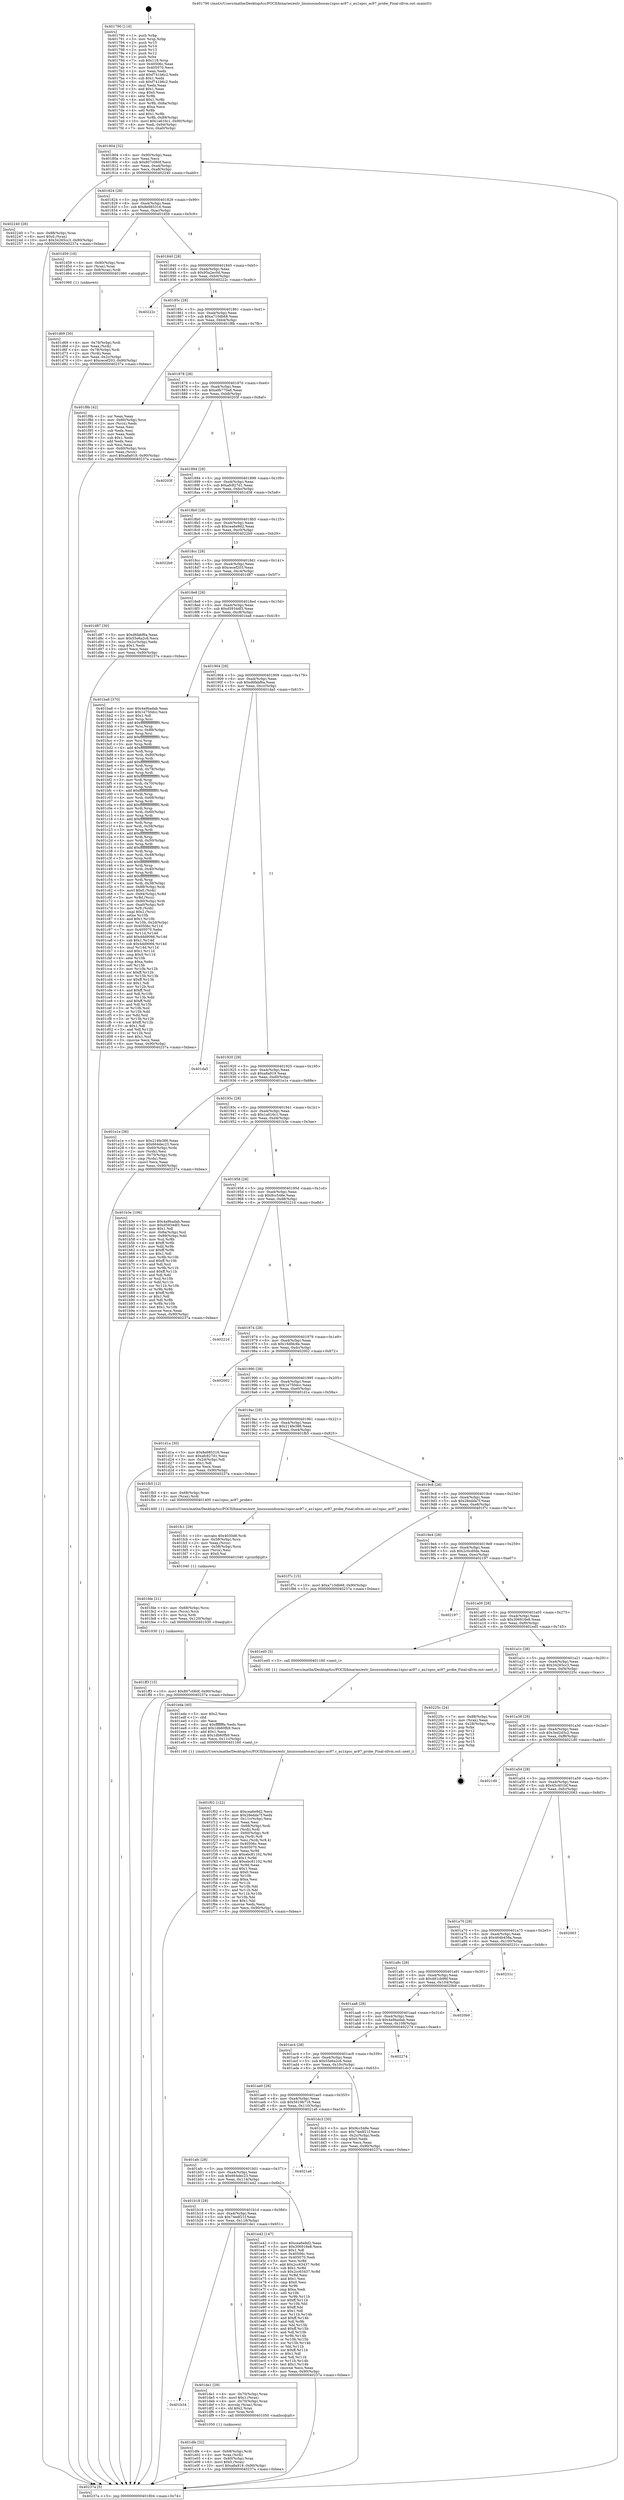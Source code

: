 digraph "0x401790" {
  label = "0x401790 (/mnt/c/Users/mathe/Desktop/tcc/POCII/binaries/extr_linuxsoundsocau1xpsc-ac97.c_au1xpsc_ac97_probe_Final-ollvm.out::main(0))"
  labelloc = "t"
  node[shape=record]

  Entry [label="",width=0.3,height=0.3,shape=circle,fillcolor=black,style=filled]
  "0x401804" [label="{
     0x401804 [32]\l
     | [instrs]\l
     &nbsp;&nbsp;0x401804 \<+6\>: mov -0x90(%rbp),%eax\l
     &nbsp;&nbsp;0x40180a \<+2\>: mov %eax,%ecx\l
     &nbsp;&nbsp;0x40180c \<+6\>: sub $0x807c060f,%ecx\l
     &nbsp;&nbsp;0x401812 \<+6\>: mov %eax,-0xa4(%rbp)\l
     &nbsp;&nbsp;0x401818 \<+6\>: mov %ecx,-0xa8(%rbp)\l
     &nbsp;&nbsp;0x40181e \<+6\>: je 0000000000402240 \<main+0xab0\>\l
  }"]
  "0x402240" [label="{
     0x402240 [28]\l
     | [instrs]\l
     &nbsp;&nbsp;0x402240 \<+7\>: mov -0x88(%rbp),%rax\l
     &nbsp;&nbsp;0x402247 \<+6\>: movl $0x0,(%rax)\l
     &nbsp;&nbsp;0x40224d \<+10\>: movl $0x34265cc3,-0x90(%rbp)\l
     &nbsp;&nbsp;0x402257 \<+5\>: jmp 000000000040237a \<main+0xbea\>\l
  }"]
  "0x401824" [label="{
     0x401824 [28]\l
     | [instrs]\l
     &nbsp;&nbsp;0x401824 \<+5\>: jmp 0000000000401829 \<main+0x99\>\l
     &nbsp;&nbsp;0x401829 \<+6\>: mov -0xa4(%rbp),%eax\l
     &nbsp;&nbsp;0x40182f \<+5\>: sub $0x8e985316,%eax\l
     &nbsp;&nbsp;0x401834 \<+6\>: mov %eax,-0xac(%rbp)\l
     &nbsp;&nbsp;0x40183a \<+6\>: je 0000000000401d59 \<main+0x5c9\>\l
  }"]
  Exit [label="",width=0.3,height=0.3,shape=circle,fillcolor=black,style=filled,peripheries=2]
  "0x401d59" [label="{
     0x401d59 [16]\l
     | [instrs]\l
     &nbsp;&nbsp;0x401d59 \<+4\>: mov -0x80(%rbp),%rax\l
     &nbsp;&nbsp;0x401d5d \<+3\>: mov (%rax),%rax\l
     &nbsp;&nbsp;0x401d60 \<+4\>: mov 0x8(%rax),%rdi\l
     &nbsp;&nbsp;0x401d64 \<+5\>: call 0000000000401060 \<atoi@plt\>\l
     | [calls]\l
     &nbsp;&nbsp;0x401060 \{1\} (unknown)\l
  }"]
  "0x401840" [label="{
     0x401840 [28]\l
     | [instrs]\l
     &nbsp;&nbsp;0x401840 \<+5\>: jmp 0000000000401845 \<main+0xb5\>\l
     &nbsp;&nbsp;0x401845 \<+6\>: mov -0xa4(%rbp),%eax\l
     &nbsp;&nbsp;0x40184b \<+5\>: sub $0x95a2ec0d,%eax\l
     &nbsp;&nbsp;0x401850 \<+6\>: mov %eax,-0xb0(%rbp)\l
     &nbsp;&nbsp;0x401856 \<+6\>: je 000000000040222c \<main+0xa9c\>\l
  }"]
  "0x401ff3" [label="{
     0x401ff3 [15]\l
     | [instrs]\l
     &nbsp;&nbsp;0x401ff3 \<+10\>: movl $0x807c060f,-0x90(%rbp)\l
     &nbsp;&nbsp;0x401ffd \<+5\>: jmp 000000000040237a \<main+0xbea\>\l
  }"]
  "0x40222c" [label="{
     0x40222c\l
  }", style=dashed]
  "0x40185c" [label="{
     0x40185c [28]\l
     | [instrs]\l
     &nbsp;&nbsp;0x40185c \<+5\>: jmp 0000000000401861 \<main+0xd1\>\l
     &nbsp;&nbsp;0x401861 \<+6\>: mov -0xa4(%rbp),%eax\l
     &nbsp;&nbsp;0x401867 \<+5\>: sub $0xa710db68,%eax\l
     &nbsp;&nbsp;0x40186c \<+6\>: mov %eax,-0xb4(%rbp)\l
     &nbsp;&nbsp;0x401872 \<+6\>: je 0000000000401f8b \<main+0x7fb\>\l
  }"]
  "0x401fde" [label="{
     0x401fde [21]\l
     | [instrs]\l
     &nbsp;&nbsp;0x401fde \<+4\>: mov -0x68(%rbp),%rcx\l
     &nbsp;&nbsp;0x401fe2 \<+3\>: mov (%rcx),%rcx\l
     &nbsp;&nbsp;0x401fe5 \<+3\>: mov %rcx,%rdi\l
     &nbsp;&nbsp;0x401fe8 \<+6\>: mov %eax,-0x120(%rbp)\l
     &nbsp;&nbsp;0x401fee \<+5\>: call 0000000000401030 \<free@plt\>\l
     | [calls]\l
     &nbsp;&nbsp;0x401030 \{1\} (unknown)\l
  }"]
  "0x401f8b" [label="{
     0x401f8b [42]\l
     | [instrs]\l
     &nbsp;&nbsp;0x401f8b \<+2\>: xor %eax,%eax\l
     &nbsp;&nbsp;0x401f8d \<+4\>: mov -0x60(%rbp),%rcx\l
     &nbsp;&nbsp;0x401f91 \<+2\>: mov (%rcx),%edx\l
     &nbsp;&nbsp;0x401f93 \<+2\>: mov %eax,%esi\l
     &nbsp;&nbsp;0x401f95 \<+2\>: sub %edx,%esi\l
     &nbsp;&nbsp;0x401f97 \<+2\>: mov %eax,%edx\l
     &nbsp;&nbsp;0x401f99 \<+3\>: sub $0x1,%edx\l
     &nbsp;&nbsp;0x401f9c \<+2\>: add %edx,%esi\l
     &nbsp;&nbsp;0x401f9e \<+2\>: sub %esi,%eax\l
     &nbsp;&nbsp;0x401fa0 \<+4\>: mov -0x60(%rbp),%rcx\l
     &nbsp;&nbsp;0x401fa4 \<+2\>: mov %eax,(%rcx)\l
     &nbsp;&nbsp;0x401fa6 \<+10\>: movl $0xa8a919,-0x90(%rbp)\l
     &nbsp;&nbsp;0x401fb0 \<+5\>: jmp 000000000040237a \<main+0xbea\>\l
  }"]
  "0x401878" [label="{
     0x401878 [28]\l
     | [instrs]\l
     &nbsp;&nbsp;0x401878 \<+5\>: jmp 000000000040187d \<main+0xed\>\l
     &nbsp;&nbsp;0x40187d \<+6\>: mov -0xa4(%rbp),%eax\l
     &nbsp;&nbsp;0x401883 \<+5\>: sub $0xa9b770a6,%eax\l
     &nbsp;&nbsp;0x401888 \<+6\>: mov %eax,-0xb8(%rbp)\l
     &nbsp;&nbsp;0x40188e \<+6\>: je 000000000040203f \<main+0x8af\>\l
  }"]
  "0x401fc1" [label="{
     0x401fc1 [29]\l
     | [instrs]\l
     &nbsp;&nbsp;0x401fc1 \<+10\>: movabs $0x4030d6,%rdi\l
     &nbsp;&nbsp;0x401fcb \<+4\>: mov -0x58(%rbp),%rcx\l
     &nbsp;&nbsp;0x401fcf \<+2\>: mov %eax,(%rcx)\l
     &nbsp;&nbsp;0x401fd1 \<+4\>: mov -0x58(%rbp),%rcx\l
     &nbsp;&nbsp;0x401fd5 \<+2\>: mov (%rcx),%esi\l
     &nbsp;&nbsp;0x401fd7 \<+2\>: mov $0x0,%al\l
     &nbsp;&nbsp;0x401fd9 \<+5\>: call 0000000000401040 \<printf@plt\>\l
     | [calls]\l
     &nbsp;&nbsp;0x401040 \{1\} (unknown)\l
  }"]
  "0x40203f" [label="{
     0x40203f\l
  }", style=dashed]
  "0x401894" [label="{
     0x401894 [28]\l
     | [instrs]\l
     &nbsp;&nbsp;0x401894 \<+5\>: jmp 0000000000401899 \<main+0x109\>\l
     &nbsp;&nbsp;0x401899 \<+6\>: mov -0xa4(%rbp),%eax\l
     &nbsp;&nbsp;0x40189f \<+5\>: sub $0xafc827d1,%eax\l
     &nbsp;&nbsp;0x4018a4 \<+6\>: mov %eax,-0xbc(%rbp)\l
     &nbsp;&nbsp;0x4018aa \<+6\>: je 0000000000401d38 \<main+0x5a8\>\l
  }"]
  "0x401f02" [label="{
     0x401f02 [122]\l
     | [instrs]\l
     &nbsp;&nbsp;0x401f02 \<+5\>: mov $0xcea6e9d2,%ecx\l
     &nbsp;&nbsp;0x401f07 \<+5\>: mov $0x28edda7f,%edx\l
     &nbsp;&nbsp;0x401f0c \<+6\>: mov -0x11c(%rbp),%esi\l
     &nbsp;&nbsp;0x401f12 \<+3\>: imul %eax,%esi\l
     &nbsp;&nbsp;0x401f15 \<+4\>: mov -0x68(%rbp),%rdi\l
     &nbsp;&nbsp;0x401f19 \<+3\>: mov (%rdi),%rdi\l
     &nbsp;&nbsp;0x401f1c \<+4\>: mov -0x60(%rbp),%r8\l
     &nbsp;&nbsp;0x401f20 \<+3\>: movslq (%r8),%r8\l
     &nbsp;&nbsp;0x401f23 \<+4\>: mov %esi,(%rdi,%r8,4)\l
     &nbsp;&nbsp;0x401f27 \<+7\>: mov 0x40506c,%eax\l
     &nbsp;&nbsp;0x401f2e \<+7\>: mov 0x405070,%esi\l
     &nbsp;&nbsp;0x401f35 \<+3\>: mov %eax,%r9d\l
     &nbsp;&nbsp;0x401f38 \<+7\>: sub $0xebc81102,%r9d\l
     &nbsp;&nbsp;0x401f3f \<+4\>: sub $0x1,%r9d\l
     &nbsp;&nbsp;0x401f43 \<+7\>: add $0xebc81102,%r9d\l
     &nbsp;&nbsp;0x401f4a \<+4\>: imul %r9d,%eax\l
     &nbsp;&nbsp;0x401f4e \<+3\>: and $0x1,%eax\l
     &nbsp;&nbsp;0x401f51 \<+3\>: cmp $0x0,%eax\l
     &nbsp;&nbsp;0x401f54 \<+4\>: sete %r10b\l
     &nbsp;&nbsp;0x401f58 \<+3\>: cmp $0xa,%esi\l
     &nbsp;&nbsp;0x401f5b \<+4\>: setl %r11b\l
     &nbsp;&nbsp;0x401f5f \<+3\>: mov %r10b,%bl\l
     &nbsp;&nbsp;0x401f62 \<+3\>: and %r11b,%bl\l
     &nbsp;&nbsp;0x401f65 \<+3\>: xor %r11b,%r10b\l
     &nbsp;&nbsp;0x401f68 \<+3\>: or %r10b,%bl\l
     &nbsp;&nbsp;0x401f6b \<+3\>: test $0x1,%bl\l
     &nbsp;&nbsp;0x401f6e \<+3\>: cmovne %edx,%ecx\l
     &nbsp;&nbsp;0x401f71 \<+6\>: mov %ecx,-0x90(%rbp)\l
     &nbsp;&nbsp;0x401f77 \<+5\>: jmp 000000000040237a \<main+0xbea\>\l
  }"]
  "0x401d38" [label="{
     0x401d38\l
  }", style=dashed]
  "0x4018b0" [label="{
     0x4018b0 [28]\l
     | [instrs]\l
     &nbsp;&nbsp;0x4018b0 \<+5\>: jmp 00000000004018b5 \<main+0x125\>\l
     &nbsp;&nbsp;0x4018b5 \<+6\>: mov -0xa4(%rbp),%eax\l
     &nbsp;&nbsp;0x4018bb \<+5\>: sub $0xcea6e9d2,%eax\l
     &nbsp;&nbsp;0x4018c0 \<+6\>: mov %eax,-0xc0(%rbp)\l
     &nbsp;&nbsp;0x4018c6 \<+6\>: je 00000000004022b9 \<main+0xb29\>\l
  }"]
  "0x401eda" [label="{
     0x401eda [40]\l
     | [instrs]\l
     &nbsp;&nbsp;0x401eda \<+5\>: mov $0x2,%ecx\l
     &nbsp;&nbsp;0x401edf \<+1\>: cltd\l
     &nbsp;&nbsp;0x401ee0 \<+2\>: idiv %ecx\l
     &nbsp;&nbsp;0x401ee2 \<+6\>: imul $0xfffffffe,%edx,%ecx\l
     &nbsp;&nbsp;0x401ee8 \<+6\>: add $0x1db60fb9,%ecx\l
     &nbsp;&nbsp;0x401eee \<+3\>: add $0x1,%ecx\l
     &nbsp;&nbsp;0x401ef1 \<+6\>: sub $0x1db60fb9,%ecx\l
     &nbsp;&nbsp;0x401ef7 \<+6\>: mov %ecx,-0x11c(%rbp)\l
     &nbsp;&nbsp;0x401efd \<+5\>: call 0000000000401160 \<next_i\>\l
     | [calls]\l
     &nbsp;&nbsp;0x401160 \{1\} (/mnt/c/Users/mathe/Desktop/tcc/POCII/binaries/extr_linuxsoundsocau1xpsc-ac97.c_au1xpsc_ac97_probe_Final-ollvm.out::next_i)\l
  }"]
  "0x4022b9" [label="{
     0x4022b9\l
  }", style=dashed]
  "0x4018cc" [label="{
     0x4018cc [28]\l
     | [instrs]\l
     &nbsp;&nbsp;0x4018cc \<+5\>: jmp 00000000004018d1 \<main+0x141\>\l
     &nbsp;&nbsp;0x4018d1 \<+6\>: mov -0xa4(%rbp),%eax\l
     &nbsp;&nbsp;0x4018d7 \<+5\>: sub $0xcecef203,%eax\l
     &nbsp;&nbsp;0x4018dc \<+6\>: mov %eax,-0xc4(%rbp)\l
     &nbsp;&nbsp;0x4018e2 \<+6\>: je 0000000000401d87 \<main+0x5f7\>\l
  }"]
  "0x401dfe" [label="{
     0x401dfe [32]\l
     | [instrs]\l
     &nbsp;&nbsp;0x401dfe \<+4\>: mov -0x68(%rbp),%rdi\l
     &nbsp;&nbsp;0x401e02 \<+3\>: mov %rax,(%rdi)\l
     &nbsp;&nbsp;0x401e05 \<+4\>: mov -0x60(%rbp),%rax\l
     &nbsp;&nbsp;0x401e09 \<+6\>: movl $0x0,(%rax)\l
     &nbsp;&nbsp;0x401e0f \<+10\>: movl $0xa8a919,-0x90(%rbp)\l
     &nbsp;&nbsp;0x401e19 \<+5\>: jmp 000000000040237a \<main+0xbea\>\l
  }"]
  "0x401d87" [label="{
     0x401d87 [30]\l
     | [instrs]\l
     &nbsp;&nbsp;0x401d87 \<+5\>: mov $0xd6fabf6a,%eax\l
     &nbsp;&nbsp;0x401d8c \<+5\>: mov $0x55e6a2c6,%ecx\l
     &nbsp;&nbsp;0x401d91 \<+3\>: mov -0x2c(%rbp),%edx\l
     &nbsp;&nbsp;0x401d94 \<+3\>: cmp $0x1,%edx\l
     &nbsp;&nbsp;0x401d97 \<+3\>: cmovl %ecx,%eax\l
     &nbsp;&nbsp;0x401d9a \<+6\>: mov %eax,-0x90(%rbp)\l
     &nbsp;&nbsp;0x401da0 \<+5\>: jmp 000000000040237a \<main+0xbea\>\l
  }"]
  "0x4018e8" [label="{
     0x4018e8 [28]\l
     | [instrs]\l
     &nbsp;&nbsp;0x4018e8 \<+5\>: jmp 00000000004018ed \<main+0x15d\>\l
     &nbsp;&nbsp;0x4018ed \<+6\>: mov -0xa4(%rbp),%eax\l
     &nbsp;&nbsp;0x4018f3 \<+5\>: sub $0xd5934df3,%eax\l
     &nbsp;&nbsp;0x4018f8 \<+6\>: mov %eax,-0xc8(%rbp)\l
     &nbsp;&nbsp;0x4018fe \<+6\>: je 0000000000401ba8 \<main+0x418\>\l
  }"]
  "0x401b34" [label="{
     0x401b34\l
  }", style=dashed]
  "0x401ba8" [label="{
     0x401ba8 [370]\l
     | [instrs]\l
     &nbsp;&nbsp;0x401ba8 \<+5\>: mov $0x4a9badab,%eax\l
     &nbsp;&nbsp;0x401bad \<+5\>: mov $0x1e750dcc,%ecx\l
     &nbsp;&nbsp;0x401bb2 \<+2\>: mov $0x1,%dl\l
     &nbsp;&nbsp;0x401bb4 \<+3\>: mov %rsp,%rsi\l
     &nbsp;&nbsp;0x401bb7 \<+4\>: add $0xfffffffffffffff0,%rsi\l
     &nbsp;&nbsp;0x401bbb \<+3\>: mov %rsi,%rsp\l
     &nbsp;&nbsp;0x401bbe \<+7\>: mov %rsi,-0x88(%rbp)\l
     &nbsp;&nbsp;0x401bc5 \<+3\>: mov %rsp,%rsi\l
     &nbsp;&nbsp;0x401bc8 \<+4\>: add $0xfffffffffffffff0,%rsi\l
     &nbsp;&nbsp;0x401bcc \<+3\>: mov %rsi,%rsp\l
     &nbsp;&nbsp;0x401bcf \<+3\>: mov %rsp,%rdi\l
     &nbsp;&nbsp;0x401bd2 \<+4\>: add $0xfffffffffffffff0,%rdi\l
     &nbsp;&nbsp;0x401bd6 \<+3\>: mov %rdi,%rsp\l
     &nbsp;&nbsp;0x401bd9 \<+4\>: mov %rdi,-0x80(%rbp)\l
     &nbsp;&nbsp;0x401bdd \<+3\>: mov %rsp,%rdi\l
     &nbsp;&nbsp;0x401be0 \<+4\>: add $0xfffffffffffffff0,%rdi\l
     &nbsp;&nbsp;0x401be4 \<+3\>: mov %rdi,%rsp\l
     &nbsp;&nbsp;0x401be7 \<+4\>: mov %rdi,-0x78(%rbp)\l
     &nbsp;&nbsp;0x401beb \<+3\>: mov %rsp,%rdi\l
     &nbsp;&nbsp;0x401bee \<+4\>: add $0xfffffffffffffff0,%rdi\l
     &nbsp;&nbsp;0x401bf2 \<+3\>: mov %rdi,%rsp\l
     &nbsp;&nbsp;0x401bf5 \<+4\>: mov %rdi,-0x70(%rbp)\l
     &nbsp;&nbsp;0x401bf9 \<+3\>: mov %rsp,%rdi\l
     &nbsp;&nbsp;0x401bfc \<+4\>: add $0xfffffffffffffff0,%rdi\l
     &nbsp;&nbsp;0x401c00 \<+3\>: mov %rdi,%rsp\l
     &nbsp;&nbsp;0x401c03 \<+4\>: mov %rdi,-0x68(%rbp)\l
     &nbsp;&nbsp;0x401c07 \<+3\>: mov %rsp,%rdi\l
     &nbsp;&nbsp;0x401c0a \<+4\>: add $0xfffffffffffffff0,%rdi\l
     &nbsp;&nbsp;0x401c0e \<+3\>: mov %rdi,%rsp\l
     &nbsp;&nbsp;0x401c11 \<+4\>: mov %rdi,-0x60(%rbp)\l
     &nbsp;&nbsp;0x401c15 \<+3\>: mov %rsp,%rdi\l
     &nbsp;&nbsp;0x401c18 \<+4\>: add $0xfffffffffffffff0,%rdi\l
     &nbsp;&nbsp;0x401c1c \<+3\>: mov %rdi,%rsp\l
     &nbsp;&nbsp;0x401c1f \<+4\>: mov %rdi,-0x58(%rbp)\l
     &nbsp;&nbsp;0x401c23 \<+3\>: mov %rsp,%rdi\l
     &nbsp;&nbsp;0x401c26 \<+4\>: add $0xfffffffffffffff0,%rdi\l
     &nbsp;&nbsp;0x401c2a \<+3\>: mov %rdi,%rsp\l
     &nbsp;&nbsp;0x401c2d \<+4\>: mov %rdi,-0x50(%rbp)\l
     &nbsp;&nbsp;0x401c31 \<+3\>: mov %rsp,%rdi\l
     &nbsp;&nbsp;0x401c34 \<+4\>: add $0xfffffffffffffff0,%rdi\l
     &nbsp;&nbsp;0x401c38 \<+3\>: mov %rdi,%rsp\l
     &nbsp;&nbsp;0x401c3b \<+4\>: mov %rdi,-0x48(%rbp)\l
     &nbsp;&nbsp;0x401c3f \<+3\>: mov %rsp,%rdi\l
     &nbsp;&nbsp;0x401c42 \<+4\>: add $0xfffffffffffffff0,%rdi\l
     &nbsp;&nbsp;0x401c46 \<+3\>: mov %rdi,%rsp\l
     &nbsp;&nbsp;0x401c49 \<+4\>: mov %rdi,-0x40(%rbp)\l
     &nbsp;&nbsp;0x401c4d \<+3\>: mov %rsp,%rdi\l
     &nbsp;&nbsp;0x401c50 \<+4\>: add $0xfffffffffffffff0,%rdi\l
     &nbsp;&nbsp;0x401c54 \<+3\>: mov %rdi,%rsp\l
     &nbsp;&nbsp;0x401c57 \<+4\>: mov %rdi,-0x38(%rbp)\l
     &nbsp;&nbsp;0x401c5b \<+7\>: mov -0x88(%rbp),%rdi\l
     &nbsp;&nbsp;0x401c62 \<+6\>: movl $0x0,(%rdi)\l
     &nbsp;&nbsp;0x401c68 \<+7\>: mov -0x94(%rbp),%r8d\l
     &nbsp;&nbsp;0x401c6f \<+3\>: mov %r8d,(%rsi)\l
     &nbsp;&nbsp;0x401c72 \<+4\>: mov -0x80(%rbp),%rdi\l
     &nbsp;&nbsp;0x401c76 \<+7\>: mov -0xa0(%rbp),%r9\l
     &nbsp;&nbsp;0x401c7d \<+3\>: mov %r9,(%rdi)\l
     &nbsp;&nbsp;0x401c80 \<+3\>: cmpl $0x2,(%rsi)\l
     &nbsp;&nbsp;0x401c83 \<+4\>: setne %r10b\l
     &nbsp;&nbsp;0x401c87 \<+4\>: and $0x1,%r10b\l
     &nbsp;&nbsp;0x401c8b \<+4\>: mov %r10b,-0x2d(%rbp)\l
     &nbsp;&nbsp;0x401c8f \<+8\>: mov 0x40506c,%r11d\l
     &nbsp;&nbsp;0x401c97 \<+7\>: mov 0x405070,%ebx\l
     &nbsp;&nbsp;0x401c9e \<+3\>: mov %r11d,%r14d\l
     &nbsp;&nbsp;0x401ca1 \<+7\>: add $0x4dd9066,%r14d\l
     &nbsp;&nbsp;0x401ca8 \<+4\>: sub $0x1,%r14d\l
     &nbsp;&nbsp;0x401cac \<+7\>: sub $0x4dd9066,%r14d\l
     &nbsp;&nbsp;0x401cb3 \<+4\>: imul %r14d,%r11d\l
     &nbsp;&nbsp;0x401cb7 \<+4\>: and $0x1,%r11d\l
     &nbsp;&nbsp;0x401cbb \<+4\>: cmp $0x0,%r11d\l
     &nbsp;&nbsp;0x401cbf \<+4\>: sete %r10b\l
     &nbsp;&nbsp;0x401cc3 \<+3\>: cmp $0xa,%ebx\l
     &nbsp;&nbsp;0x401cc6 \<+4\>: setl %r15b\l
     &nbsp;&nbsp;0x401cca \<+3\>: mov %r10b,%r12b\l
     &nbsp;&nbsp;0x401ccd \<+4\>: xor $0xff,%r12b\l
     &nbsp;&nbsp;0x401cd1 \<+3\>: mov %r15b,%r13b\l
     &nbsp;&nbsp;0x401cd4 \<+4\>: xor $0xff,%r13b\l
     &nbsp;&nbsp;0x401cd8 \<+3\>: xor $0x1,%dl\l
     &nbsp;&nbsp;0x401cdb \<+3\>: mov %r12b,%sil\l
     &nbsp;&nbsp;0x401cde \<+4\>: and $0xff,%sil\l
     &nbsp;&nbsp;0x401ce2 \<+3\>: and %dl,%r10b\l
     &nbsp;&nbsp;0x401ce5 \<+3\>: mov %r13b,%dil\l
     &nbsp;&nbsp;0x401ce8 \<+4\>: and $0xff,%dil\l
     &nbsp;&nbsp;0x401cec \<+3\>: and %dl,%r15b\l
     &nbsp;&nbsp;0x401cef \<+3\>: or %r10b,%sil\l
     &nbsp;&nbsp;0x401cf2 \<+3\>: or %r15b,%dil\l
     &nbsp;&nbsp;0x401cf5 \<+3\>: xor %dil,%sil\l
     &nbsp;&nbsp;0x401cf8 \<+3\>: or %r13b,%r12b\l
     &nbsp;&nbsp;0x401cfb \<+4\>: xor $0xff,%r12b\l
     &nbsp;&nbsp;0x401cff \<+3\>: or $0x1,%dl\l
     &nbsp;&nbsp;0x401d02 \<+3\>: and %dl,%r12b\l
     &nbsp;&nbsp;0x401d05 \<+3\>: or %r12b,%sil\l
     &nbsp;&nbsp;0x401d08 \<+4\>: test $0x1,%sil\l
     &nbsp;&nbsp;0x401d0c \<+3\>: cmovne %ecx,%eax\l
     &nbsp;&nbsp;0x401d0f \<+6\>: mov %eax,-0x90(%rbp)\l
     &nbsp;&nbsp;0x401d15 \<+5\>: jmp 000000000040237a \<main+0xbea\>\l
  }"]
  "0x401904" [label="{
     0x401904 [28]\l
     | [instrs]\l
     &nbsp;&nbsp;0x401904 \<+5\>: jmp 0000000000401909 \<main+0x179\>\l
     &nbsp;&nbsp;0x401909 \<+6\>: mov -0xa4(%rbp),%eax\l
     &nbsp;&nbsp;0x40190f \<+5\>: sub $0xd6fabf6a,%eax\l
     &nbsp;&nbsp;0x401914 \<+6\>: mov %eax,-0xcc(%rbp)\l
     &nbsp;&nbsp;0x40191a \<+6\>: je 0000000000401da5 \<main+0x615\>\l
  }"]
  "0x401de1" [label="{
     0x401de1 [29]\l
     | [instrs]\l
     &nbsp;&nbsp;0x401de1 \<+4\>: mov -0x70(%rbp),%rax\l
     &nbsp;&nbsp;0x401de5 \<+6\>: movl $0x1,(%rax)\l
     &nbsp;&nbsp;0x401deb \<+4\>: mov -0x70(%rbp),%rax\l
     &nbsp;&nbsp;0x401def \<+3\>: movslq (%rax),%rax\l
     &nbsp;&nbsp;0x401df2 \<+4\>: shl $0x2,%rax\l
     &nbsp;&nbsp;0x401df6 \<+3\>: mov %rax,%rdi\l
     &nbsp;&nbsp;0x401df9 \<+5\>: call 0000000000401050 \<malloc@plt\>\l
     | [calls]\l
     &nbsp;&nbsp;0x401050 \{1\} (unknown)\l
  }"]
  "0x401da5" [label="{
     0x401da5\l
  }", style=dashed]
  "0x401920" [label="{
     0x401920 [28]\l
     | [instrs]\l
     &nbsp;&nbsp;0x401920 \<+5\>: jmp 0000000000401925 \<main+0x195\>\l
     &nbsp;&nbsp;0x401925 \<+6\>: mov -0xa4(%rbp),%eax\l
     &nbsp;&nbsp;0x40192b \<+5\>: sub $0xa8a919,%eax\l
     &nbsp;&nbsp;0x401930 \<+6\>: mov %eax,-0xd0(%rbp)\l
     &nbsp;&nbsp;0x401936 \<+6\>: je 0000000000401e1e \<main+0x68e\>\l
  }"]
  "0x401b18" [label="{
     0x401b18 [28]\l
     | [instrs]\l
     &nbsp;&nbsp;0x401b18 \<+5\>: jmp 0000000000401b1d \<main+0x38d\>\l
     &nbsp;&nbsp;0x401b1d \<+6\>: mov -0xa4(%rbp),%eax\l
     &nbsp;&nbsp;0x401b23 \<+5\>: sub $0x74edf21f,%eax\l
     &nbsp;&nbsp;0x401b28 \<+6\>: mov %eax,-0x118(%rbp)\l
     &nbsp;&nbsp;0x401b2e \<+6\>: je 0000000000401de1 \<main+0x651\>\l
  }"]
  "0x401e1e" [label="{
     0x401e1e [36]\l
     | [instrs]\l
     &nbsp;&nbsp;0x401e1e \<+5\>: mov $0x214fe386,%eax\l
     &nbsp;&nbsp;0x401e23 \<+5\>: mov $0x664dec23,%ecx\l
     &nbsp;&nbsp;0x401e28 \<+4\>: mov -0x60(%rbp),%rdx\l
     &nbsp;&nbsp;0x401e2c \<+2\>: mov (%rdx),%esi\l
     &nbsp;&nbsp;0x401e2e \<+4\>: mov -0x70(%rbp),%rdx\l
     &nbsp;&nbsp;0x401e32 \<+2\>: cmp (%rdx),%esi\l
     &nbsp;&nbsp;0x401e34 \<+3\>: cmovl %ecx,%eax\l
     &nbsp;&nbsp;0x401e37 \<+6\>: mov %eax,-0x90(%rbp)\l
     &nbsp;&nbsp;0x401e3d \<+5\>: jmp 000000000040237a \<main+0xbea\>\l
  }"]
  "0x40193c" [label="{
     0x40193c [28]\l
     | [instrs]\l
     &nbsp;&nbsp;0x40193c \<+5\>: jmp 0000000000401941 \<main+0x1b1\>\l
     &nbsp;&nbsp;0x401941 \<+6\>: mov -0xa4(%rbp),%eax\l
     &nbsp;&nbsp;0x401947 \<+5\>: sub $0x1a616c1,%eax\l
     &nbsp;&nbsp;0x40194c \<+6\>: mov %eax,-0xd4(%rbp)\l
     &nbsp;&nbsp;0x401952 \<+6\>: je 0000000000401b3e \<main+0x3ae\>\l
  }"]
  "0x401e42" [label="{
     0x401e42 [147]\l
     | [instrs]\l
     &nbsp;&nbsp;0x401e42 \<+5\>: mov $0xcea6e9d2,%eax\l
     &nbsp;&nbsp;0x401e47 \<+5\>: mov $0x306916e8,%ecx\l
     &nbsp;&nbsp;0x401e4c \<+2\>: mov $0x1,%dl\l
     &nbsp;&nbsp;0x401e4e \<+7\>: mov 0x40506c,%esi\l
     &nbsp;&nbsp;0x401e55 \<+7\>: mov 0x405070,%edi\l
     &nbsp;&nbsp;0x401e5c \<+3\>: mov %esi,%r8d\l
     &nbsp;&nbsp;0x401e5f \<+7\>: add $0x2cc63437,%r8d\l
     &nbsp;&nbsp;0x401e66 \<+4\>: sub $0x1,%r8d\l
     &nbsp;&nbsp;0x401e6a \<+7\>: sub $0x2cc63437,%r8d\l
     &nbsp;&nbsp;0x401e71 \<+4\>: imul %r8d,%esi\l
     &nbsp;&nbsp;0x401e75 \<+3\>: and $0x1,%esi\l
     &nbsp;&nbsp;0x401e78 \<+3\>: cmp $0x0,%esi\l
     &nbsp;&nbsp;0x401e7b \<+4\>: sete %r9b\l
     &nbsp;&nbsp;0x401e7f \<+3\>: cmp $0xa,%edi\l
     &nbsp;&nbsp;0x401e82 \<+4\>: setl %r10b\l
     &nbsp;&nbsp;0x401e86 \<+3\>: mov %r9b,%r11b\l
     &nbsp;&nbsp;0x401e89 \<+4\>: xor $0xff,%r11b\l
     &nbsp;&nbsp;0x401e8d \<+3\>: mov %r10b,%bl\l
     &nbsp;&nbsp;0x401e90 \<+3\>: xor $0xff,%bl\l
     &nbsp;&nbsp;0x401e93 \<+3\>: xor $0x1,%dl\l
     &nbsp;&nbsp;0x401e96 \<+3\>: mov %r11b,%r14b\l
     &nbsp;&nbsp;0x401e99 \<+4\>: and $0xff,%r14b\l
     &nbsp;&nbsp;0x401e9d \<+3\>: and %dl,%r9b\l
     &nbsp;&nbsp;0x401ea0 \<+3\>: mov %bl,%r15b\l
     &nbsp;&nbsp;0x401ea3 \<+4\>: and $0xff,%r15b\l
     &nbsp;&nbsp;0x401ea7 \<+3\>: and %dl,%r10b\l
     &nbsp;&nbsp;0x401eaa \<+3\>: or %r9b,%r14b\l
     &nbsp;&nbsp;0x401ead \<+3\>: or %r10b,%r15b\l
     &nbsp;&nbsp;0x401eb0 \<+3\>: xor %r15b,%r14b\l
     &nbsp;&nbsp;0x401eb3 \<+3\>: or %bl,%r11b\l
     &nbsp;&nbsp;0x401eb6 \<+4\>: xor $0xff,%r11b\l
     &nbsp;&nbsp;0x401eba \<+3\>: or $0x1,%dl\l
     &nbsp;&nbsp;0x401ebd \<+3\>: and %dl,%r11b\l
     &nbsp;&nbsp;0x401ec0 \<+3\>: or %r11b,%r14b\l
     &nbsp;&nbsp;0x401ec3 \<+4\>: test $0x1,%r14b\l
     &nbsp;&nbsp;0x401ec7 \<+3\>: cmovne %ecx,%eax\l
     &nbsp;&nbsp;0x401eca \<+6\>: mov %eax,-0x90(%rbp)\l
     &nbsp;&nbsp;0x401ed0 \<+5\>: jmp 000000000040237a \<main+0xbea\>\l
  }"]
  "0x401b3e" [label="{
     0x401b3e [106]\l
     | [instrs]\l
     &nbsp;&nbsp;0x401b3e \<+5\>: mov $0x4a9badab,%eax\l
     &nbsp;&nbsp;0x401b43 \<+5\>: mov $0xd5934df3,%ecx\l
     &nbsp;&nbsp;0x401b48 \<+2\>: mov $0x1,%dl\l
     &nbsp;&nbsp;0x401b4a \<+7\>: mov -0x8a(%rbp),%sil\l
     &nbsp;&nbsp;0x401b51 \<+7\>: mov -0x89(%rbp),%dil\l
     &nbsp;&nbsp;0x401b58 \<+3\>: mov %sil,%r8b\l
     &nbsp;&nbsp;0x401b5b \<+4\>: xor $0xff,%r8b\l
     &nbsp;&nbsp;0x401b5f \<+3\>: mov %dil,%r9b\l
     &nbsp;&nbsp;0x401b62 \<+4\>: xor $0xff,%r9b\l
     &nbsp;&nbsp;0x401b66 \<+3\>: xor $0x1,%dl\l
     &nbsp;&nbsp;0x401b69 \<+3\>: mov %r8b,%r10b\l
     &nbsp;&nbsp;0x401b6c \<+4\>: and $0xff,%r10b\l
     &nbsp;&nbsp;0x401b70 \<+3\>: and %dl,%sil\l
     &nbsp;&nbsp;0x401b73 \<+3\>: mov %r9b,%r11b\l
     &nbsp;&nbsp;0x401b76 \<+4\>: and $0xff,%r11b\l
     &nbsp;&nbsp;0x401b7a \<+3\>: and %dl,%dil\l
     &nbsp;&nbsp;0x401b7d \<+3\>: or %sil,%r10b\l
     &nbsp;&nbsp;0x401b80 \<+3\>: or %dil,%r11b\l
     &nbsp;&nbsp;0x401b83 \<+3\>: xor %r11b,%r10b\l
     &nbsp;&nbsp;0x401b86 \<+3\>: or %r9b,%r8b\l
     &nbsp;&nbsp;0x401b89 \<+4\>: xor $0xff,%r8b\l
     &nbsp;&nbsp;0x401b8d \<+3\>: or $0x1,%dl\l
     &nbsp;&nbsp;0x401b90 \<+3\>: and %dl,%r8b\l
     &nbsp;&nbsp;0x401b93 \<+3\>: or %r8b,%r10b\l
     &nbsp;&nbsp;0x401b96 \<+4\>: test $0x1,%r10b\l
     &nbsp;&nbsp;0x401b9a \<+3\>: cmovne %ecx,%eax\l
     &nbsp;&nbsp;0x401b9d \<+6\>: mov %eax,-0x90(%rbp)\l
     &nbsp;&nbsp;0x401ba3 \<+5\>: jmp 000000000040237a \<main+0xbea\>\l
  }"]
  "0x401958" [label="{
     0x401958 [28]\l
     | [instrs]\l
     &nbsp;&nbsp;0x401958 \<+5\>: jmp 000000000040195d \<main+0x1cd\>\l
     &nbsp;&nbsp;0x40195d \<+6\>: mov -0xa4(%rbp),%eax\l
     &nbsp;&nbsp;0x401963 \<+5\>: sub $0x9cc548e,%eax\l
     &nbsp;&nbsp;0x401968 \<+6\>: mov %eax,-0xd8(%rbp)\l
     &nbsp;&nbsp;0x40196e \<+6\>: je 000000000040221d \<main+0xa8d\>\l
  }"]
  "0x40237a" [label="{
     0x40237a [5]\l
     | [instrs]\l
     &nbsp;&nbsp;0x40237a \<+5\>: jmp 0000000000401804 \<main+0x74\>\l
  }"]
  "0x401790" [label="{
     0x401790 [116]\l
     | [instrs]\l
     &nbsp;&nbsp;0x401790 \<+1\>: push %rbp\l
     &nbsp;&nbsp;0x401791 \<+3\>: mov %rsp,%rbp\l
     &nbsp;&nbsp;0x401794 \<+2\>: push %r15\l
     &nbsp;&nbsp;0x401796 \<+2\>: push %r14\l
     &nbsp;&nbsp;0x401798 \<+2\>: push %r13\l
     &nbsp;&nbsp;0x40179a \<+2\>: push %r12\l
     &nbsp;&nbsp;0x40179c \<+1\>: push %rbx\l
     &nbsp;&nbsp;0x40179d \<+7\>: sub $0x118,%rsp\l
     &nbsp;&nbsp;0x4017a4 \<+7\>: mov 0x40506c,%eax\l
     &nbsp;&nbsp;0x4017ab \<+7\>: mov 0x405070,%ecx\l
     &nbsp;&nbsp;0x4017b2 \<+2\>: mov %eax,%edx\l
     &nbsp;&nbsp;0x4017b4 \<+6\>: add $0xf741b6c2,%edx\l
     &nbsp;&nbsp;0x4017ba \<+3\>: sub $0x1,%edx\l
     &nbsp;&nbsp;0x4017bd \<+6\>: sub $0xf741b6c2,%edx\l
     &nbsp;&nbsp;0x4017c3 \<+3\>: imul %edx,%eax\l
     &nbsp;&nbsp;0x4017c6 \<+3\>: and $0x1,%eax\l
     &nbsp;&nbsp;0x4017c9 \<+3\>: cmp $0x0,%eax\l
     &nbsp;&nbsp;0x4017cc \<+4\>: sete %r8b\l
     &nbsp;&nbsp;0x4017d0 \<+4\>: and $0x1,%r8b\l
     &nbsp;&nbsp;0x4017d4 \<+7\>: mov %r8b,-0x8a(%rbp)\l
     &nbsp;&nbsp;0x4017db \<+3\>: cmp $0xa,%ecx\l
     &nbsp;&nbsp;0x4017de \<+4\>: setl %r8b\l
     &nbsp;&nbsp;0x4017e2 \<+4\>: and $0x1,%r8b\l
     &nbsp;&nbsp;0x4017e6 \<+7\>: mov %r8b,-0x89(%rbp)\l
     &nbsp;&nbsp;0x4017ed \<+10\>: movl $0x1a616c1,-0x90(%rbp)\l
     &nbsp;&nbsp;0x4017f7 \<+6\>: mov %edi,-0x94(%rbp)\l
     &nbsp;&nbsp;0x4017fd \<+7\>: mov %rsi,-0xa0(%rbp)\l
  }"]
  "0x401afc" [label="{
     0x401afc [28]\l
     | [instrs]\l
     &nbsp;&nbsp;0x401afc \<+5\>: jmp 0000000000401b01 \<main+0x371\>\l
     &nbsp;&nbsp;0x401b01 \<+6\>: mov -0xa4(%rbp),%eax\l
     &nbsp;&nbsp;0x401b07 \<+5\>: sub $0x664dec23,%eax\l
     &nbsp;&nbsp;0x401b0c \<+6\>: mov %eax,-0x114(%rbp)\l
     &nbsp;&nbsp;0x401b12 \<+6\>: je 0000000000401e42 \<main+0x6b2\>\l
  }"]
  "0x4021a6" [label="{
     0x4021a6\l
  }", style=dashed]
  "0x40221d" [label="{
     0x40221d\l
  }", style=dashed]
  "0x401974" [label="{
     0x401974 [28]\l
     | [instrs]\l
     &nbsp;&nbsp;0x401974 \<+5\>: jmp 0000000000401979 \<main+0x1e9\>\l
     &nbsp;&nbsp;0x401979 \<+6\>: mov -0xa4(%rbp),%eax\l
     &nbsp;&nbsp;0x40197f \<+5\>: sub $0x16dfdc6e,%eax\l
     &nbsp;&nbsp;0x401984 \<+6\>: mov %eax,-0xdc(%rbp)\l
     &nbsp;&nbsp;0x40198a \<+6\>: je 0000000000402002 \<main+0x872\>\l
  }"]
  "0x401ae0" [label="{
     0x401ae0 [28]\l
     | [instrs]\l
     &nbsp;&nbsp;0x401ae0 \<+5\>: jmp 0000000000401ae5 \<main+0x355\>\l
     &nbsp;&nbsp;0x401ae5 \<+6\>: mov -0xa4(%rbp),%eax\l
     &nbsp;&nbsp;0x401aeb \<+5\>: sub $0x5619b716,%eax\l
     &nbsp;&nbsp;0x401af0 \<+6\>: mov %eax,-0x110(%rbp)\l
     &nbsp;&nbsp;0x401af6 \<+6\>: je 00000000004021a6 \<main+0xa16\>\l
  }"]
  "0x402002" [label="{
     0x402002\l
  }", style=dashed]
  "0x401990" [label="{
     0x401990 [28]\l
     | [instrs]\l
     &nbsp;&nbsp;0x401990 \<+5\>: jmp 0000000000401995 \<main+0x205\>\l
     &nbsp;&nbsp;0x401995 \<+6\>: mov -0xa4(%rbp),%eax\l
     &nbsp;&nbsp;0x40199b \<+5\>: sub $0x1e750dcc,%eax\l
     &nbsp;&nbsp;0x4019a0 \<+6\>: mov %eax,-0xe0(%rbp)\l
     &nbsp;&nbsp;0x4019a6 \<+6\>: je 0000000000401d1a \<main+0x58a\>\l
  }"]
  "0x401dc3" [label="{
     0x401dc3 [30]\l
     | [instrs]\l
     &nbsp;&nbsp;0x401dc3 \<+5\>: mov $0x9cc548e,%eax\l
     &nbsp;&nbsp;0x401dc8 \<+5\>: mov $0x74edf21f,%ecx\l
     &nbsp;&nbsp;0x401dcd \<+3\>: mov -0x2c(%rbp),%edx\l
     &nbsp;&nbsp;0x401dd0 \<+3\>: cmp $0x0,%edx\l
     &nbsp;&nbsp;0x401dd3 \<+3\>: cmove %ecx,%eax\l
     &nbsp;&nbsp;0x401dd6 \<+6\>: mov %eax,-0x90(%rbp)\l
     &nbsp;&nbsp;0x401ddc \<+5\>: jmp 000000000040237a \<main+0xbea\>\l
  }"]
  "0x401d1a" [label="{
     0x401d1a [30]\l
     | [instrs]\l
     &nbsp;&nbsp;0x401d1a \<+5\>: mov $0x8e985316,%eax\l
     &nbsp;&nbsp;0x401d1f \<+5\>: mov $0xafc827d1,%ecx\l
     &nbsp;&nbsp;0x401d24 \<+3\>: mov -0x2d(%rbp),%dl\l
     &nbsp;&nbsp;0x401d27 \<+3\>: test $0x1,%dl\l
     &nbsp;&nbsp;0x401d2a \<+3\>: cmovne %ecx,%eax\l
     &nbsp;&nbsp;0x401d2d \<+6\>: mov %eax,-0x90(%rbp)\l
     &nbsp;&nbsp;0x401d33 \<+5\>: jmp 000000000040237a \<main+0xbea\>\l
  }"]
  "0x4019ac" [label="{
     0x4019ac [28]\l
     | [instrs]\l
     &nbsp;&nbsp;0x4019ac \<+5\>: jmp 00000000004019b1 \<main+0x221\>\l
     &nbsp;&nbsp;0x4019b1 \<+6\>: mov -0xa4(%rbp),%eax\l
     &nbsp;&nbsp;0x4019b7 \<+5\>: sub $0x214fe386,%eax\l
     &nbsp;&nbsp;0x4019bc \<+6\>: mov %eax,-0xe4(%rbp)\l
     &nbsp;&nbsp;0x4019c2 \<+6\>: je 0000000000401fb5 \<main+0x825\>\l
  }"]
  "0x401d69" [label="{
     0x401d69 [30]\l
     | [instrs]\l
     &nbsp;&nbsp;0x401d69 \<+4\>: mov -0x78(%rbp),%rdi\l
     &nbsp;&nbsp;0x401d6d \<+2\>: mov %eax,(%rdi)\l
     &nbsp;&nbsp;0x401d6f \<+4\>: mov -0x78(%rbp),%rdi\l
     &nbsp;&nbsp;0x401d73 \<+2\>: mov (%rdi),%eax\l
     &nbsp;&nbsp;0x401d75 \<+3\>: mov %eax,-0x2c(%rbp)\l
     &nbsp;&nbsp;0x401d78 \<+10\>: movl $0xcecef203,-0x90(%rbp)\l
     &nbsp;&nbsp;0x401d82 \<+5\>: jmp 000000000040237a \<main+0xbea\>\l
  }"]
  "0x401ac4" [label="{
     0x401ac4 [28]\l
     | [instrs]\l
     &nbsp;&nbsp;0x401ac4 \<+5\>: jmp 0000000000401ac9 \<main+0x339\>\l
     &nbsp;&nbsp;0x401ac9 \<+6\>: mov -0xa4(%rbp),%eax\l
     &nbsp;&nbsp;0x401acf \<+5\>: sub $0x55e6a2c6,%eax\l
     &nbsp;&nbsp;0x401ad4 \<+6\>: mov %eax,-0x10c(%rbp)\l
     &nbsp;&nbsp;0x401ada \<+6\>: je 0000000000401dc3 \<main+0x633\>\l
  }"]
  "0x401fb5" [label="{
     0x401fb5 [12]\l
     | [instrs]\l
     &nbsp;&nbsp;0x401fb5 \<+4\>: mov -0x68(%rbp),%rax\l
     &nbsp;&nbsp;0x401fb9 \<+3\>: mov (%rax),%rdi\l
     &nbsp;&nbsp;0x401fbc \<+5\>: call 0000000000401400 \<au1xpsc_ac97_probe\>\l
     | [calls]\l
     &nbsp;&nbsp;0x401400 \{1\} (/mnt/c/Users/mathe/Desktop/tcc/POCII/binaries/extr_linuxsoundsocau1xpsc-ac97.c_au1xpsc_ac97_probe_Final-ollvm.out::au1xpsc_ac97_probe)\l
  }"]
  "0x4019c8" [label="{
     0x4019c8 [28]\l
     | [instrs]\l
     &nbsp;&nbsp;0x4019c8 \<+5\>: jmp 00000000004019cd \<main+0x23d\>\l
     &nbsp;&nbsp;0x4019cd \<+6\>: mov -0xa4(%rbp),%eax\l
     &nbsp;&nbsp;0x4019d3 \<+5\>: sub $0x28edda7f,%eax\l
     &nbsp;&nbsp;0x4019d8 \<+6\>: mov %eax,-0xe8(%rbp)\l
     &nbsp;&nbsp;0x4019de \<+6\>: je 0000000000401f7c \<main+0x7ec\>\l
  }"]
  "0x402274" [label="{
     0x402274\l
  }", style=dashed]
  "0x401f7c" [label="{
     0x401f7c [15]\l
     | [instrs]\l
     &nbsp;&nbsp;0x401f7c \<+10\>: movl $0xa710db68,-0x90(%rbp)\l
     &nbsp;&nbsp;0x401f86 \<+5\>: jmp 000000000040237a \<main+0xbea\>\l
  }"]
  "0x4019e4" [label="{
     0x4019e4 [28]\l
     | [instrs]\l
     &nbsp;&nbsp;0x4019e4 \<+5\>: jmp 00000000004019e9 \<main+0x259\>\l
     &nbsp;&nbsp;0x4019e9 \<+6\>: mov -0xa4(%rbp),%eax\l
     &nbsp;&nbsp;0x4019ef \<+5\>: sub $0x2c0cd0de,%eax\l
     &nbsp;&nbsp;0x4019f4 \<+6\>: mov %eax,-0xec(%rbp)\l
     &nbsp;&nbsp;0x4019fa \<+6\>: je 0000000000402197 \<main+0xa07\>\l
  }"]
  "0x401aa8" [label="{
     0x401aa8 [28]\l
     | [instrs]\l
     &nbsp;&nbsp;0x401aa8 \<+5\>: jmp 0000000000401aad \<main+0x31d\>\l
     &nbsp;&nbsp;0x401aad \<+6\>: mov -0xa4(%rbp),%eax\l
     &nbsp;&nbsp;0x401ab3 \<+5\>: sub $0x4a9badab,%eax\l
     &nbsp;&nbsp;0x401ab8 \<+6\>: mov %eax,-0x108(%rbp)\l
     &nbsp;&nbsp;0x401abe \<+6\>: je 0000000000402274 \<main+0xae4\>\l
  }"]
  "0x402197" [label="{
     0x402197\l
  }", style=dashed]
  "0x401a00" [label="{
     0x401a00 [28]\l
     | [instrs]\l
     &nbsp;&nbsp;0x401a00 \<+5\>: jmp 0000000000401a05 \<main+0x275\>\l
     &nbsp;&nbsp;0x401a05 \<+6\>: mov -0xa4(%rbp),%eax\l
     &nbsp;&nbsp;0x401a0b \<+5\>: sub $0x306916e8,%eax\l
     &nbsp;&nbsp;0x401a10 \<+6\>: mov %eax,-0xf0(%rbp)\l
     &nbsp;&nbsp;0x401a16 \<+6\>: je 0000000000401ed5 \<main+0x745\>\l
  }"]
  "0x4020b9" [label="{
     0x4020b9\l
  }", style=dashed]
  "0x401ed5" [label="{
     0x401ed5 [5]\l
     | [instrs]\l
     &nbsp;&nbsp;0x401ed5 \<+5\>: call 0000000000401160 \<next_i\>\l
     | [calls]\l
     &nbsp;&nbsp;0x401160 \{1\} (/mnt/c/Users/mathe/Desktop/tcc/POCII/binaries/extr_linuxsoundsocau1xpsc-ac97.c_au1xpsc_ac97_probe_Final-ollvm.out::next_i)\l
  }"]
  "0x401a1c" [label="{
     0x401a1c [28]\l
     | [instrs]\l
     &nbsp;&nbsp;0x401a1c \<+5\>: jmp 0000000000401a21 \<main+0x291\>\l
     &nbsp;&nbsp;0x401a21 \<+6\>: mov -0xa4(%rbp),%eax\l
     &nbsp;&nbsp;0x401a27 \<+5\>: sub $0x34265cc3,%eax\l
     &nbsp;&nbsp;0x401a2c \<+6\>: mov %eax,-0xf4(%rbp)\l
     &nbsp;&nbsp;0x401a32 \<+6\>: je 000000000040225c \<main+0xacc\>\l
  }"]
  "0x401a8c" [label="{
     0x401a8c [28]\l
     | [instrs]\l
     &nbsp;&nbsp;0x401a8c \<+5\>: jmp 0000000000401a91 \<main+0x301\>\l
     &nbsp;&nbsp;0x401a91 \<+6\>: mov -0xa4(%rbp),%eax\l
     &nbsp;&nbsp;0x401a97 \<+5\>: sub $0x481cb96f,%eax\l
     &nbsp;&nbsp;0x401a9c \<+6\>: mov %eax,-0x104(%rbp)\l
     &nbsp;&nbsp;0x401aa2 \<+6\>: je 00000000004020b9 \<main+0x929\>\l
  }"]
  "0x40225c" [label="{
     0x40225c [24]\l
     | [instrs]\l
     &nbsp;&nbsp;0x40225c \<+7\>: mov -0x88(%rbp),%rax\l
     &nbsp;&nbsp;0x402263 \<+2\>: mov (%rax),%eax\l
     &nbsp;&nbsp;0x402265 \<+4\>: lea -0x28(%rbp),%rsp\l
     &nbsp;&nbsp;0x402269 \<+1\>: pop %rbx\l
     &nbsp;&nbsp;0x40226a \<+2\>: pop %r12\l
     &nbsp;&nbsp;0x40226c \<+2\>: pop %r13\l
     &nbsp;&nbsp;0x40226e \<+2\>: pop %r14\l
     &nbsp;&nbsp;0x402270 \<+2\>: pop %r15\l
     &nbsp;&nbsp;0x402272 \<+1\>: pop %rbp\l
     &nbsp;&nbsp;0x402273 \<+1\>: ret\l
  }"]
  "0x401a38" [label="{
     0x401a38 [28]\l
     | [instrs]\l
     &nbsp;&nbsp;0x401a38 \<+5\>: jmp 0000000000401a3d \<main+0x2ad\>\l
     &nbsp;&nbsp;0x401a3d \<+6\>: mov -0xa4(%rbp),%eax\l
     &nbsp;&nbsp;0x401a43 \<+5\>: sub $0x3ed2d3c2,%eax\l
     &nbsp;&nbsp;0x401a48 \<+6\>: mov %eax,-0xf8(%rbp)\l
     &nbsp;&nbsp;0x401a4e \<+6\>: je 00000000004021d0 \<main+0xa40\>\l
  }"]
  "0x40231c" [label="{
     0x40231c\l
  }", style=dashed]
  "0x4021d0" [label="{
     0x4021d0\l
  }", style=dashed]
  "0x401a54" [label="{
     0x401a54 [28]\l
     | [instrs]\l
     &nbsp;&nbsp;0x401a54 \<+5\>: jmp 0000000000401a59 \<main+0x2c9\>\l
     &nbsp;&nbsp;0x401a59 \<+6\>: mov -0xa4(%rbp),%eax\l
     &nbsp;&nbsp;0x401a5f \<+5\>: sub $0x45c401bf,%eax\l
     &nbsp;&nbsp;0x401a64 \<+6\>: mov %eax,-0xfc(%rbp)\l
     &nbsp;&nbsp;0x401a6a \<+6\>: je 0000000000402063 \<main+0x8d3\>\l
  }"]
  "0x401a70" [label="{
     0x401a70 [28]\l
     | [instrs]\l
     &nbsp;&nbsp;0x401a70 \<+5\>: jmp 0000000000401a75 \<main+0x2e5\>\l
     &nbsp;&nbsp;0x401a75 \<+6\>: mov -0xa4(%rbp),%eax\l
     &nbsp;&nbsp;0x401a7b \<+5\>: sub $0x464b458a,%eax\l
     &nbsp;&nbsp;0x401a80 \<+6\>: mov %eax,-0x100(%rbp)\l
     &nbsp;&nbsp;0x401a86 \<+6\>: je 000000000040231c \<main+0xb8c\>\l
  }"]
  "0x402063" [label="{
     0x402063\l
  }", style=dashed]
  Entry -> "0x401790" [label=" 1"]
  "0x401804" -> "0x402240" [label=" 1"]
  "0x401804" -> "0x401824" [label=" 15"]
  "0x40225c" -> Exit [label=" 1"]
  "0x401824" -> "0x401d59" [label=" 1"]
  "0x401824" -> "0x401840" [label=" 14"]
  "0x402240" -> "0x40237a" [label=" 1"]
  "0x401840" -> "0x40222c" [label=" 0"]
  "0x401840" -> "0x40185c" [label=" 14"]
  "0x401ff3" -> "0x40237a" [label=" 1"]
  "0x40185c" -> "0x401f8b" [label=" 1"]
  "0x40185c" -> "0x401878" [label=" 13"]
  "0x401fde" -> "0x401ff3" [label=" 1"]
  "0x401878" -> "0x40203f" [label=" 0"]
  "0x401878" -> "0x401894" [label=" 13"]
  "0x401fc1" -> "0x401fde" [label=" 1"]
  "0x401894" -> "0x401d38" [label=" 0"]
  "0x401894" -> "0x4018b0" [label=" 13"]
  "0x401fb5" -> "0x401fc1" [label=" 1"]
  "0x4018b0" -> "0x4022b9" [label=" 0"]
  "0x4018b0" -> "0x4018cc" [label=" 13"]
  "0x401f8b" -> "0x40237a" [label=" 1"]
  "0x4018cc" -> "0x401d87" [label=" 1"]
  "0x4018cc" -> "0x4018e8" [label=" 12"]
  "0x401f7c" -> "0x40237a" [label=" 1"]
  "0x4018e8" -> "0x401ba8" [label=" 1"]
  "0x4018e8" -> "0x401904" [label=" 11"]
  "0x401f02" -> "0x40237a" [label=" 1"]
  "0x401904" -> "0x401da5" [label=" 0"]
  "0x401904" -> "0x401920" [label=" 11"]
  "0x401eda" -> "0x401f02" [label=" 1"]
  "0x401920" -> "0x401e1e" [label=" 2"]
  "0x401920" -> "0x40193c" [label=" 9"]
  "0x401e42" -> "0x40237a" [label=" 1"]
  "0x40193c" -> "0x401b3e" [label=" 1"]
  "0x40193c" -> "0x401958" [label=" 8"]
  "0x401b3e" -> "0x40237a" [label=" 1"]
  "0x401790" -> "0x401804" [label=" 1"]
  "0x40237a" -> "0x401804" [label=" 15"]
  "0x401e1e" -> "0x40237a" [label=" 2"]
  "0x401ba8" -> "0x40237a" [label=" 1"]
  "0x401de1" -> "0x401dfe" [label=" 1"]
  "0x401958" -> "0x40221d" [label=" 0"]
  "0x401958" -> "0x401974" [label=" 8"]
  "0x401b18" -> "0x401b34" [label=" 0"]
  "0x401974" -> "0x402002" [label=" 0"]
  "0x401974" -> "0x401990" [label=" 8"]
  "0x401ed5" -> "0x401eda" [label=" 1"]
  "0x401990" -> "0x401d1a" [label=" 1"]
  "0x401990" -> "0x4019ac" [label=" 7"]
  "0x401d1a" -> "0x40237a" [label=" 1"]
  "0x401d59" -> "0x401d69" [label=" 1"]
  "0x401d69" -> "0x40237a" [label=" 1"]
  "0x401d87" -> "0x40237a" [label=" 1"]
  "0x401afc" -> "0x401b18" [label=" 1"]
  "0x4019ac" -> "0x401fb5" [label=" 1"]
  "0x4019ac" -> "0x4019c8" [label=" 6"]
  "0x401dfe" -> "0x40237a" [label=" 1"]
  "0x4019c8" -> "0x401f7c" [label=" 1"]
  "0x4019c8" -> "0x4019e4" [label=" 5"]
  "0x401ae0" -> "0x401afc" [label=" 2"]
  "0x4019e4" -> "0x402197" [label=" 0"]
  "0x4019e4" -> "0x401a00" [label=" 5"]
  "0x401b18" -> "0x401de1" [label=" 1"]
  "0x401a00" -> "0x401ed5" [label=" 1"]
  "0x401a00" -> "0x401a1c" [label=" 4"]
  "0x401dc3" -> "0x40237a" [label=" 1"]
  "0x401a1c" -> "0x40225c" [label=" 1"]
  "0x401a1c" -> "0x401a38" [label=" 3"]
  "0x401ac4" -> "0x401dc3" [label=" 1"]
  "0x401a38" -> "0x4021d0" [label=" 0"]
  "0x401a38" -> "0x401a54" [label=" 3"]
  "0x401afc" -> "0x401e42" [label=" 1"]
  "0x401a54" -> "0x402063" [label=" 0"]
  "0x401a54" -> "0x401a70" [label=" 3"]
  "0x401aa8" -> "0x401ac4" [label=" 3"]
  "0x401a70" -> "0x40231c" [label=" 0"]
  "0x401a70" -> "0x401a8c" [label=" 3"]
  "0x401ac4" -> "0x401ae0" [label=" 2"]
  "0x401a8c" -> "0x4020b9" [label=" 0"]
  "0x401a8c" -> "0x401aa8" [label=" 3"]
  "0x401ae0" -> "0x4021a6" [label=" 0"]
  "0x401aa8" -> "0x402274" [label=" 0"]
}
